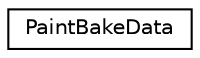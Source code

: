 digraph G
{
  edge [fontname="Helvetica",fontsize="10",labelfontname="Helvetica",labelfontsize="10"];
  node [fontname="Helvetica",fontsize="10",shape=record];
  rankdir=LR;
  Node1 [label="PaintBakeData",height=0.2,width=0.4,color="black", fillcolor="white", style="filled",URL="$d6/deb/structPaintBakeData.html"];
}
